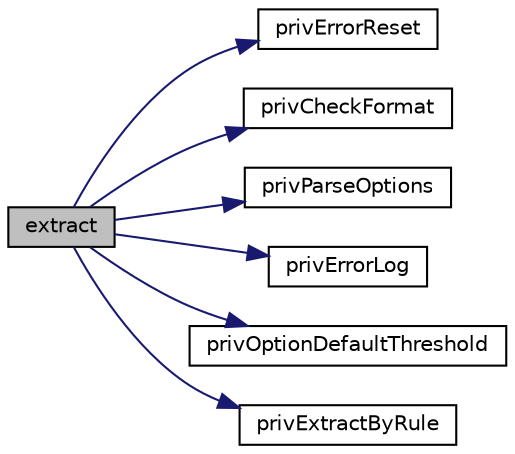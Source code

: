 digraph "extract"
{
  edge [fontname="Helvetica",fontsize="10",labelfontname="Helvetica",labelfontsize="10"];
  node [fontname="Helvetica",fontsize="10",shape=record];
  rankdir="LR";
  Node52 [label="extract",height=0.2,width=0.4,color="black", fillcolor="grey75", style="filled", fontcolor="black"];
  Node52 -> Node53 [color="midnightblue",fontsize="10",style="solid",fontname="Helvetica"];
  Node53 [label="privErrorReset",height=0.2,width=0.4,color="black", fillcolor="white", style="filled",URL="$class_pcl_zip.html#ac5af7b6471e22f647ccbdb69e9ebbcf6"];
  Node52 -> Node54 [color="midnightblue",fontsize="10",style="solid",fontname="Helvetica"];
  Node54 [label="privCheckFormat",height=0.2,width=0.4,color="black", fillcolor="white", style="filled",URL="$class_pcl_zip.html#a73f73a0ca89cba89a5f38bff918b609a"];
  Node52 -> Node55 [color="midnightblue",fontsize="10",style="solid",fontname="Helvetica"];
  Node55 [label="privParseOptions",height=0.2,width=0.4,color="black", fillcolor="white", style="filled",URL="$class_pcl_zip.html#a6ea996087e129fd4556bf8edb5c96ea6"];
  Node52 -> Node56 [color="midnightblue",fontsize="10",style="solid",fontname="Helvetica"];
  Node56 [label="privErrorLog",height=0.2,width=0.4,color="black", fillcolor="white", style="filled",URL="$class_pcl_zip.html#ae93909de718392884b09bd46fb8f7249"];
  Node52 -> Node57 [color="midnightblue",fontsize="10",style="solid",fontname="Helvetica"];
  Node57 [label="privOptionDefaultThreshold",height=0.2,width=0.4,color="black", fillcolor="white", style="filled",URL="$class_pcl_zip.html#a1ae8242d93e35959dd5fd586df493865"];
  Node52 -> Node58 [color="midnightblue",fontsize="10",style="solid",fontname="Helvetica"];
  Node58 [label="privExtractByRule",height=0.2,width=0.4,color="black", fillcolor="white", style="filled",URL="$class_pcl_zip.html#ad75e17652fb96a0f3b12b312b57155ab"];
}
